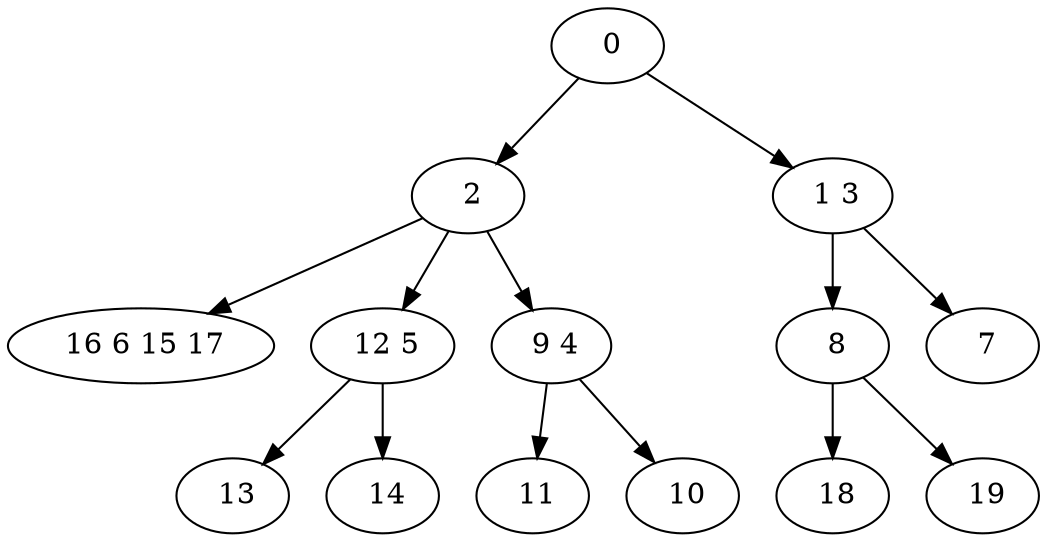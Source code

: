 digraph mytree {
" 0" -> " 2";
" 0" -> " 1 3";
" 2" -> " 16 6 15 17";
" 2" -> " 12 5";
" 2" -> " 9 4";
" 1 3" -> " 8";
" 1 3" -> " 7";
" 16 6 15 17";
" 12 5" -> " 13";
" 12 5" -> " 14";
" 9 4" -> " 11";
" 9 4" -> " 10";
" 8" -> " 18";
" 8" -> " 19";
" 18";
" 19";
" 7";
" 13";
" 14";
" 11";
" 10";
}
